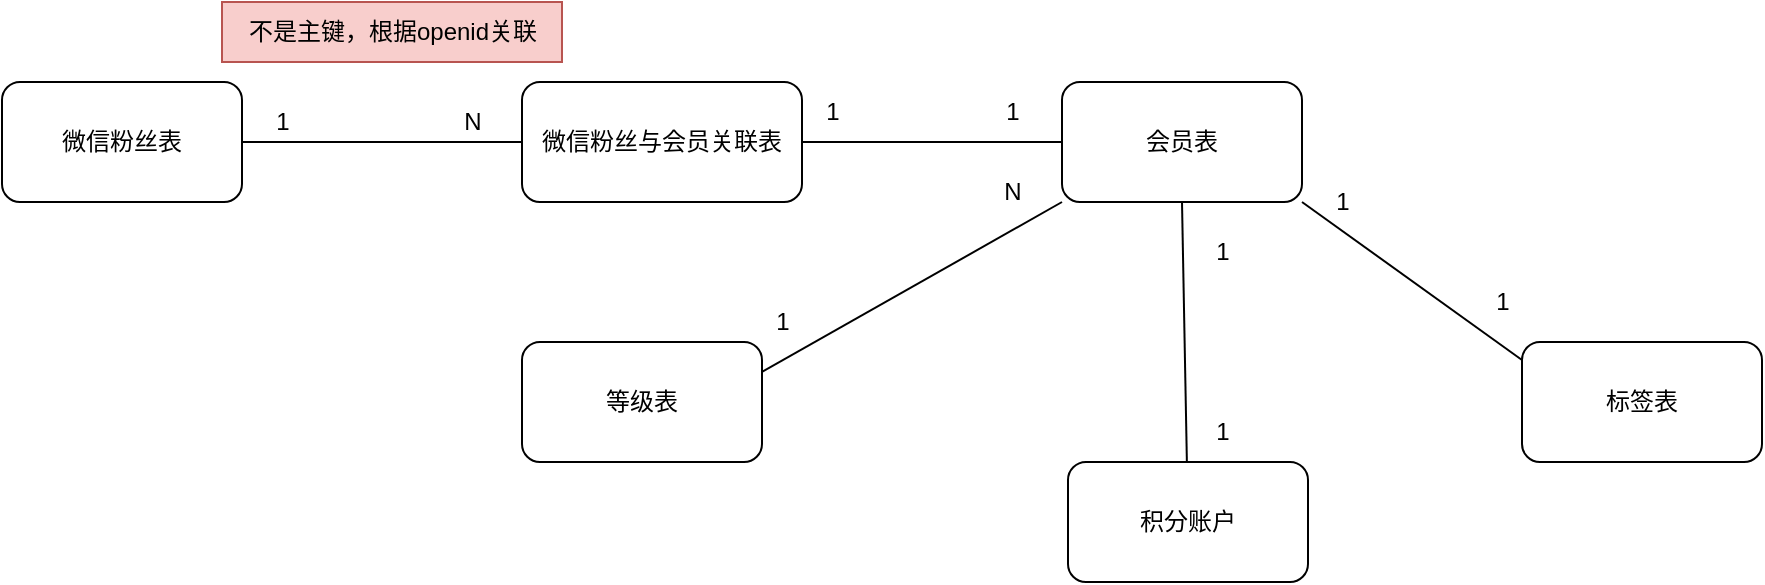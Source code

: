 <mxfile version="20.4.1" type="github">
  <diagram id="wkD5zxwzYqrHjWKcorP6" name="第 1 页">
    <mxGraphModel dx="1422" dy="754" grid="1" gridSize="10" guides="1" tooltips="1" connect="1" arrows="1" fold="1" page="1" pageScale="1" pageWidth="1920" pageHeight="1200" math="0" shadow="0">
      <root>
        <mxCell id="0" />
        <mxCell id="1" parent="0" />
        <mxCell id="CRywQd7Vj3IOX5ZlnS8A-1" value="微信粉丝表" style="rounded=1;whiteSpace=wrap;html=1;" vertex="1" parent="1">
          <mxGeometry x="250" y="150" width="120" height="60" as="geometry" />
        </mxCell>
        <mxCell id="CRywQd7Vj3IOX5ZlnS8A-2" value="会员表" style="rounded=1;whiteSpace=wrap;html=1;" vertex="1" parent="1">
          <mxGeometry x="780" y="150" width="120" height="60" as="geometry" />
        </mxCell>
        <mxCell id="CRywQd7Vj3IOX5ZlnS8A-3" value="微信粉丝与会员关联表" style="rounded=1;whiteSpace=wrap;html=1;" vertex="1" parent="1">
          <mxGeometry x="510" y="150" width="140" height="60" as="geometry" />
        </mxCell>
        <mxCell id="CRywQd7Vj3IOX5ZlnS8A-5" value="" style="endArrow=none;html=1;rounded=0;entryX=0;entryY=0.5;entryDx=0;entryDy=0;exitX=1;exitY=0.5;exitDx=0;exitDy=0;" edge="1" parent="1" source="CRywQd7Vj3IOX5ZlnS8A-3" target="CRywQd7Vj3IOX5ZlnS8A-2">
          <mxGeometry width="50" height="50" relative="1" as="geometry">
            <mxPoint x="700" y="410" as="sourcePoint" />
            <mxPoint x="750" y="360" as="targetPoint" />
          </mxGeometry>
        </mxCell>
        <mxCell id="CRywQd7Vj3IOX5ZlnS8A-6" value="1" style="text;html=1;align=center;verticalAlign=middle;resizable=0;points=[];autosize=1;strokeColor=none;fillColor=none;" vertex="1" parent="1">
          <mxGeometry x="650" y="150" width="30" height="30" as="geometry" />
        </mxCell>
        <mxCell id="CRywQd7Vj3IOX5ZlnS8A-7" value="1" style="text;html=1;align=center;verticalAlign=middle;resizable=0;points=[];autosize=1;strokeColor=none;fillColor=none;" vertex="1" parent="1">
          <mxGeometry x="740" y="150" width="30" height="30" as="geometry" />
        </mxCell>
        <mxCell id="CRywQd7Vj3IOX5ZlnS8A-8" value="" style="endArrow=none;html=1;rounded=0;entryX=0;entryY=0.5;entryDx=0;entryDy=0;exitX=1;exitY=0.5;exitDx=0;exitDy=0;" edge="1" parent="1" source="CRywQd7Vj3IOX5ZlnS8A-1" target="CRywQd7Vj3IOX5ZlnS8A-3">
          <mxGeometry width="50" height="50" relative="1" as="geometry">
            <mxPoint x="700" y="410" as="sourcePoint" />
            <mxPoint x="750" y="360" as="targetPoint" />
          </mxGeometry>
        </mxCell>
        <mxCell id="CRywQd7Vj3IOX5ZlnS8A-9" value="1" style="text;html=1;align=center;verticalAlign=middle;resizable=0;points=[];autosize=1;strokeColor=none;fillColor=none;" vertex="1" parent="1">
          <mxGeometry x="375" y="155" width="30" height="30" as="geometry" />
        </mxCell>
        <mxCell id="CRywQd7Vj3IOX5ZlnS8A-11" value="N" style="text;html=1;align=center;verticalAlign=middle;resizable=0;points=[];autosize=1;strokeColor=none;fillColor=none;" vertex="1" parent="1">
          <mxGeometry x="470" y="155" width="30" height="30" as="geometry" />
        </mxCell>
        <mxCell id="CRywQd7Vj3IOX5ZlnS8A-12" value="积分账户" style="rounded=1;whiteSpace=wrap;html=1;" vertex="1" parent="1">
          <mxGeometry x="783" y="340" width="120" height="60" as="geometry" />
        </mxCell>
        <mxCell id="CRywQd7Vj3IOX5ZlnS8A-13" value="不是主键，根据openid关联" style="text;html=1;align=center;verticalAlign=middle;resizable=0;points=[];autosize=1;strokeColor=#b85450;fillColor=#f8cecc;" vertex="1" parent="1">
          <mxGeometry x="360" y="110" width="170" height="30" as="geometry" />
        </mxCell>
        <mxCell id="CRywQd7Vj3IOX5ZlnS8A-14" value="" style="endArrow=none;html=1;rounded=0;entryX=0.5;entryY=1;entryDx=0;entryDy=0;" edge="1" parent="1" source="CRywQd7Vj3IOX5ZlnS8A-12" target="CRywQd7Vj3IOX5ZlnS8A-2">
          <mxGeometry width="50" height="50" relative="1" as="geometry">
            <mxPoint x="700" y="410" as="sourcePoint" />
            <mxPoint x="750" y="360" as="targetPoint" />
          </mxGeometry>
        </mxCell>
        <mxCell id="CRywQd7Vj3IOX5ZlnS8A-15" value="1" style="text;html=1;align=center;verticalAlign=middle;resizable=0;points=[];autosize=1;strokeColor=none;fillColor=none;" vertex="1" parent="1">
          <mxGeometry x="845" y="220" width="30" height="30" as="geometry" />
        </mxCell>
        <mxCell id="CRywQd7Vj3IOX5ZlnS8A-16" value="1" style="text;html=1;align=center;verticalAlign=middle;resizable=0;points=[];autosize=1;strokeColor=none;fillColor=none;" vertex="1" parent="1">
          <mxGeometry x="845" y="310" width="30" height="30" as="geometry" />
        </mxCell>
        <mxCell id="CRywQd7Vj3IOX5ZlnS8A-17" value="等级表" style="rounded=1;whiteSpace=wrap;html=1;" vertex="1" parent="1">
          <mxGeometry x="510" y="280" width="120" height="60" as="geometry" />
        </mxCell>
        <mxCell id="CRywQd7Vj3IOX5ZlnS8A-18" value="" style="endArrow=none;html=1;rounded=0;entryX=0;entryY=1;entryDx=0;entryDy=0;exitX=1;exitY=0.25;exitDx=0;exitDy=0;" edge="1" parent="1" source="CRywQd7Vj3IOX5ZlnS8A-17" target="CRywQd7Vj3IOX5ZlnS8A-2">
          <mxGeometry width="50" height="50" relative="1" as="geometry">
            <mxPoint x="700" y="410" as="sourcePoint" />
            <mxPoint x="750" y="360" as="targetPoint" />
          </mxGeometry>
        </mxCell>
        <mxCell id="CRywQd7Vj3IOX5ZlnS8A-19" value="N" style="text;html=1;align=center;verticalAlign=middle;resizable=0;points=[];autosize=1;strokeColor=none;fillColor=none;" vertex="1" parent="1">
          <mxGeometry x="740" y="190" width="30" height="30" as="geometry" />
        </mxCell>
        <mxCell id="CRywQd7Vj3IOX5ZlnS8A-20" value="1" style="text;html=1;align=center;verticalAlign=middle;resizable=0;points=[];autosize=1;strokeColor=none;fillColor=none;" vertex="1" parent="1">
          <mxGeometry x="625" y="255" width="30" height="30" as="geometry" />
        </mxCell>
        <mxCell id="CRywQd7Vj3IOX5ZlnS8A-21" value="标签表" style="rounded=1;whiteSpace=wrap;html=1;" vertex="1" parent="1">
          <mxGeometry x="1010" y="280" width="120" height="60" as="geometry" />
        </mxCell>
        <mxCell id="CRywQd7Vj3IOX5ZlnS8A-22" value="" style="endArrow=none;html=1;rounded=0;entryX=1;entryY=1;entryDx=0;entryDy=0;exitX=0;exitY=0.15;exitDx=0;exitDy=0;exitPerimeter=0;" edge="1" parent="1" source="CRywQd7Vj3IOX5ZlnS8A-21" target="CRywQd7Vj3IOX5ZlnS8A-2">
          <mxGeometry width="50" height="50" relative="1" as="geometry">
            <mxPoint x="700" y="410" as="sourcePoint" />
            <mxPoint x="750" y="360" as="targetPoint" />
          </mxGeometry>
        </mxCell>
        <mxCell id="CRywQd7Vj3IOX5ZlnS8A-23" value="1" style="text;html=1;align=center;verticalAlign=middle;resizable=0;points=[];autosize=1;strokeColor=none;fillColor=none;" vertex="1" parent="1">
          <mxGeometry x="905" y="195" width="30" height="30" as="geometry" />
        </mxCell>
        <mxCell id="CRywQd7Vj3IOX5ZlnS8A-24" value="1" style="text;html=1;align=center;verticalAlign=middle;resizable=0;points=[];autosize=1;strokeColor=none;fillColor=none;" vertex="1" parent="1">
          <mxGeometry x="985" y="245" width="30" height="30" as="geometry" />
        </mxCell>
      </root>
    </mxGraphModel>
  </diagram>
</mxfile>
